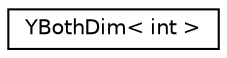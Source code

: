 digraph "Graphical Class Hierarchy"
{
 // LATEX_PDF_SIZE
  edge [fontname="Helvetica",fontsize="10",labelfontname="Helvetica",labelfontsize="10"];
  node [fontname="Helvetica",fontsize="10",shape=record];
  rankdir="LR";
  Node0 [label="YBothDim\< int \>",height=0.2,width=0.4,color="black", fillcolor="white", style="filled",URL="$classYBothDim.html",tooltip=" "];
}
